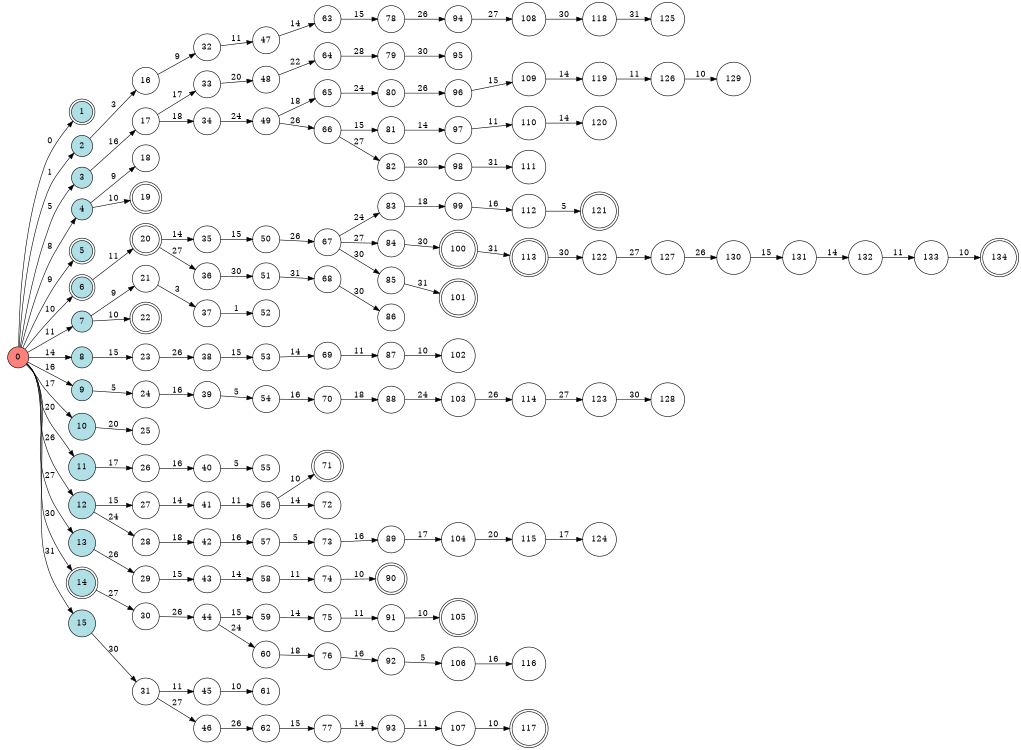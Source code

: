 digraph APTA {
__start0 [label="" shape="none"];

rankdir=LR;
size="8,5";

s0 [style="filled", color="black", fillcolor="#ff817b" shape="circle", label="0"];
s1 [style="rounded,filled", color="black", fillcolor="powderblue" shape="doublecircle", label="1"];
s2 [style="filled", color="black", fillcolor="powderblue" shape="circle", label="2"];
s3 [style="filled", color="black", fillcolor="powderblue" shape="circle", label="3"];
s4 [style="filled", color="black", fillcolor="powderblue" shape="circle", label="4"];
s5 [style="rounded,filled", color="black", fillcolor="powderblue" shape="doublecircle", label="5"];
s6 [style="rounded,filled", color="black", fillcolor="powderblue" shape="doublecircle", label="6"];
s7 [style="filled", color="black", fillcolor="powderblue" shape="circle", label="7"];
s8 [style="filled", color="black", fillcolor="powderblue" shape="circle", label="8"];
s9 [style="filled", color="black", fillcolor="powderblue" shape="circle", label="9"];
s10 [style="filled", color="black", fillcolor="powderblue" shape="circle", label="10"];
s11 [style="filled", color="black", fillcolor="powderblue" shape="circle", label="11"];
s12 [style="filled", color="black", fillcolor="powderblue" shape="circle", label="12"];
s13 [style="filled", color="black", fillcolor="powderblue" shape="circle", label="13"];
s14 [style="rounded,filled", color="black", fillcolor="powderblue" shape="doublecircle", label="14"];
s15 [style="filled", color="black", fillcolor="powderblue" shape="circle", label="15"];
s16 [style="filled", color="black", fillcolor="white" shape="circle", label="16"];
s17 [style="filled", color="black", fillcolor="white" shape="circle", label="17"];
s18 [style="filled", color="black", fillcolor="white" shape="circle", label="18"];
s19 [style="rounded,filled", color="black", fillcolor="white" shape="doublecircle", label="19"];
s20 [style="rounded,filled", color="black", fillcolor="white" shape="doublecircle", label="20"];
s21 [style="filled", color="black", fillcolor="white" shape="circle", label="21"];
s22 [style="rounded,filled", color="black", fillcolor="white" shape="doublecircle", label="22"];
s23 [style="filled", color="black", fillcolor="white" shape="circle", label="23"];
s24 [style="filled", color="black", fillcolor="white" shape="circle", label="24"];
s25 [style="filled", color="black", fillcolor="white" shape="circle", label="25"];
s26 [style="filled", color="black", fillcolor="white" shape="circle", label="26"];
s27 [style="filled", color="black", fillcolor="white" shape="circle", label="27"];
s28 [style="filled", color="black", fillcolor="white" shape="circle", label="28"];
s29 [style="filled", color="black", fillcolor="white" shape="circle", label="29"];
s30 [style="filled", color="black", fillcolor="white" shape="circle", label="30"];
s31 [style="filled", color="black", fillcolor="white" shape="circle", label="31"];
s32 [style="filled", color="black", fillcolor="white" shape="circle", label="32"];
s33 [style="filled", color="black", fillcolor="white" shape="circle", label="33"];
s34 [style="filled", color="black", fillcolor="white" shape="circle", label="34"];
s35 [style="filled", color="black", fillcolor="white" shape="circle", label="35"];
s36 [style="filled", color="black", fillcolor="white" shape="circle", label="36"];
s37 [style="filled", color="black", fillcolor="white" shape="circle", label="37"];
s38 [style="filled", color="black", fillcolor="white" shape="circle", label="38"];
s39 [style="filled", color="black", fillcolor="white" shape="circle", label="39"];
s40 [style="filled", color="black", fillcolor="white" shape="circle", label="40"];
s41 [style="filled", color="black", fillcolor="white" shape="circle", label="41"];
s42 [style="filled", color="black", fillcolor="white" shape="circle", label="42"];
s43 [style="filled", color="black", fillcolor="white" shape="circle", label="43"];
s44 [style="filled", color="black", fillcolor="white" shape="circle", label="44"];
s45 [style="filled", color="black", fillcolor="white" shape="circle", label="45"];
s46 [style="filled", color="black", fillcolor="white" shape="circle", label="46"];
s47 [style="filled", color="black", fillcolor="white" shape="circle", label="47"];
s48 [style="filled", color="black", fillcolor="white" shape="circle", label="48"];
s49 [style="filled", color="black", fillcolor="white" shape="circle", label="49"];
s50 [style="filled", color="black", fillcolor="white" shape="circle", label="50"];
s51 [style="filled", color="black", fillcolor="white" shape="circle", label="51"];
s52 [style="filled", color="black", fillcolor="white" shape="circle", label="52"];
s53 [style="filled", color="black", fillcolor="white" shape="circle", label="53"];
s54 [style="filled", color="black", fillcolor="white" shape="circle", label="54"];
s55 [style="filled", color="black", fillcolor="white" shape="circle", label="55"];
s56 [style="filled", color="black", fillcolor="white" shape="circle", label="56"];
s57 [style="filled", color="black", fillcolor="white" shape="circle", label="57"];
s58 [style="filled", color="black", fillcolor="white" shape="circle", label="58"];
s59 [style="filled", color="black", fillcolor="white" shape="circle", label="59"];
s60 [style="filled", color="black", fillcolor="white" shape="circle", label="60"];
s61 [style="filled", color="black", fillcolor="white" shape="circle", label="61"];
s62 [style="filled", color="black", fillcolor="white" shape="circle", label="62"];
s63 [style="filled", color="black", fillcolor="white" shape="circle", label="63"];
s64 [style="filled", color="black", fillcolor="white" shape="circle", label="64"];
s65 [style="filled", color="black", fillcolor="white" shape="circle", label="65"];
s66 [style="filled", color="black", fillcolor="white" shape="circle", label="66"];
s67 [style="filled", color="black", fillcolor="white" shape="circle", label="67"];
s68 [style="filled", color="black", fillcolor="white" shape="circle", label="68"];
s69 [style="filled", color="black", fillcolor="white" shape="circle", label="69"];
s70 [style="filled", color="black", fillcolor="white" shape="circle", label="70"];
s71 [style="rounded,filled", color="black", fillcolor="white" shape="doublecircle", label="71"];
s72 [style="filled", color="black", fillcolor="white" shape="circle", label="72"];
s73 [style="filled", color="black", fillcolor="white" shape="circle", label="73"];
s74 [style="filled", color="black", fillcolor="white" shape="circle", label="74"];
s75 [style="filled", color="black", fillcolor="white" shape="circle", label="75"];
s76 [style="filled", color="black", fillcolor="white" shape="circle", label="76"];
s77 [style="filled", color="black", fillcolor="white" shape="circle", label="77"];
s78 [style="filled", color="black", fillcolor="white" shape="circle", label="78"];
s79 [style="filled", color="black", fillcolor="white" shape="circle", label="79"];
s80 [style="filled", color="black", fillcolor="white" shape="circle", label="80"];
s81 [style="filled", color="black", fillcolor="white" shape="circle", label="81"];
s82 [style="filled", color="black", fillcolor="white" shape="circle", label="82"];
s83 [style="filled", color="black", fillcolor="white" shape="circle", label="83"];
s84 [style="filled", color="black", fillcolor="white" shape="circle", label="84"];
s85 [style="filled", color="black", fillcolor="white" shape="circle", label="85"];
s86 [style="filled", color="black", fillcolor="white" shape="circle", label="86"];
s87 [style="filled", color="black", fillcolor="white" shape="circle", label="87"];
s88 [style="filled", color="black", fillcolor="white" shape="circle", label="88"];
s89 [style="filled", color="black", fillcolor="white" shape="circle", label="89"];
s90 [style="rounded,filled", color="black", fillcolor="white" shape="doublecircle", label="90"];
s91 [style="filled", color="black", fillcolor="white" shape="circle", label="91"];
s92 [style="filled", color="black", fillcolor="white" shape="circle", label="92"];
s93 [style="filled", color="black", fillcolor="white" shape="circle", label="93"];
s94 [style="filled", color="black", fillcolor="white" shape="circle", label="94"];
s95 [style="filled", color="black", fillcolor="white" shape="circle", label="95"];
s96 [style="filled", color="black", fillcolor="white" shape="circle", label="96"];
s97 [style="filled", color="black", fillcolor="white" shape="circle", label="97"];
s98 [style="filled", color="black", fillcolor="white" shape="circle", label="98"];
s99 [style="filled", color="black", fillcolor="white" shape="circle", label="99"];
s100 [style="rounded,filled", color="black", fillcolor="white" shape="doublecircle", label="100"];
s101 [style="rounded,filled", color="black", fillcolor="white" shape="doublecircle", label="101"];
s102 [style="filled", color="black", fillcolor="white" shape="circle", label="102"];
s103 [style="filled", color="black", fillcolor="white" shape="circle", label="103"];
s104 [style="filled", color="black", fillcolor="white" shape="circle", label="104"];
s105 [style="rounded,filled", color="black", fillcolor="white" shape="doublecircle", label="105"];
s106 [style="filled", color="black", fillcolor="white" shape="circle", label="106"];
s107 [style="filled", color="black", fillcolor="white" shape="circle", label="107"];
s108 [style="filled", color="black", fillcolor="white" shape="circle", label="108"];
s109 [style="filled", color="black", fillcolor="white" shape="circle", label="109"];
s110 [style="filled", color="black", fillcolor="white" shape="circle", label="110"];
s111 [style="filled", color="black", fillcolor="white" shape="circle", label="111"];
s112 [style="filled", color="black", fillcolor="white" shape="circle", label="112"];
s113 [style="rounded,filled", color="black", fillcolor="white" shape="doublecircle", label="113"];
s114 [style="filled", color="black", fillcolor="white" shape="circle", label="114"];
s115 [style="filled", color="black", fillcolor="white" shape="circle", label="115"];
s116 [style="filled", color="black", fillcolor="white" shape="circle", label="116"];
s117 [style="rounded,filled", color="black", fillcolor="white" shape="doublecircle", label="117"];
s118 [style="filled", color="black", fillcolor="white" shape="circle", label="118"];
s119 [style="filled", color="black", fillcolor="white" shape="circle", label="119"];
s120 [style="filled", color="black", fillcolor="white" shape="circle", label="120"];
s121 [style="rounded,filled", color="black", fillcolor="white" shape="doublecircle", label="121"];
s122 [style="filled", color="black", fillcolor="white" shape="circle", label="122"];
s123 [style="filled", color="black", fillcolor="white" shape="circle", label="123"];
s124 [style="filled", color="black", fillcolor="white" shape="circle", label="124"];
s125 [style="filled", color="black", fillcolor="white" shape="circle", label="125"];
s126 [style="filled", color="black", fillcolor="white" shape="circle", label="126"];
s127 [style="filled", color="black", fillcolor="white" shape="circle", label="127"];
s128 [style="filled", color="black", fillcolor="white" shape="circle", label="128"];
s129 [style="filled", color="black", fillcolor="white" shape="circle", label="129"];
s130 [style="filled", color="black", fillcolor="white" shape="circle", label="130"];
s131 [style="filled", color="black", fillcolor="white" shape="circle", label="131"];
s132 [style="filled", color="black", fillcolor="white" shape="circle", label="132"];
s133 [style="filled", color="black", fillcolor="white" shape="circle", label="133"];
s134 [style="rounded,filled", color="black", fillcolor="white" shape="doublecircle", label="134"];
s0 -> s1 [label="0"];
s0 -> s2 [label="1"];
s0 -> s3 [label="5"];
s0 -> s4 [label="8"];
s0 -> s5 [label="9"];
s0 -> s6 [label="10"];
s0 -> s7 [label="11"];
s0 -> s8 [label="14"];
s0 -> s9 [label="16"];
s0 -> s10 [label="17"];
s0 -> s11 [label="20"];
s0 -> s12 [label="26"];
s0 -> s13 [label="27"];
s0 -> s14 [label="30"];
s0 -> s15 [label="31"];
s2 -> s16 [label="3"];
s3 -> s17 [label="16"];
s4 -> s18 [label="9"];
s4 -> s19 [label="10"];
s6 -> s20 [label="11"];
s7 -> s21 [label="9"];
s7 -> s22 [label="10"];
s8 -> s23 [label="15"];
s9 -> s24 [label="5"];
s10 -> s25 [label="20"];
s11 -> s26 [label="17"];
s12 -> s27 [label="15"];
s12 -> s28 [label="24"];
s13 -> s29 [label="26"];
s14 -> s30 [label="27"];
s15 -> s31 [label="30"];
s16 -> s32 [label="9"];
s17 -> s33 [label="17"];
s17 -> s34 [label="18"];
s20 -> s35 [label="14"];
s20 -> s36 [label="27"];
s21 -> s37 [label="3"];
s23 -> s38 [label="26"];
s24 -> s39 [label="16"];
s26 -> s40 [label="16"];
s27 -> s41 [label="14"];
s28 -> s42 [label="18"];
s29 -> s43 [label="15"];
s30 -> s44 [label="26"];
s31 -> s45 [label="11"];
s31 -> s46 [label="27"];
s32 -> s47 [label="11"];
s33 -> s48 [label="20"];
s34 -> s49 [label="24"];
s35 -> s50 [label="15"];
s36 -> s51 [label="30"];
s37 -> s52 [label="1"];
s38 -> s53 [label="15"];
s39 -> s54 [label="5"];
s40 -> s55 [label="5"];
s41 -> s56 [label="11"];
s42 -> s57 [label="16"];
s43 -> s58 [label="14"];
s44 -> s59 [label="15"];
s44 -> s60 [label="24"];
s45 -> s61 [label="10"];
s46 -> s62 [label="26"];
s47 -> s63 [label="14"];
s48 -> s64 [label="22"];
s49 -> s65 [label="18"];
s49 -> s66 [label="26"];
s50 -> s67 [label="26"];
s51 -> s68 [label="31"];
s53 -> s69 [label="14"];
s54 -> s70 [label="16"];
s56 -> s71 [label="10"];
s56 -> s72 [label="14"];
s57 -> s73 [label="5"];
s58 -> s74 [label="11"];
s59 -> s75 [label="14"];
s60 -> s76 [label="18"];
s62 -> s77 [label="15"];
s63 -> s78 [label="15"];
s64 -> s79 [label="28"];
s65 -> s80 [label="24"];
s66 -> s81 [label="15"];
s66 -> s82 [label="27"];
s67 -> s83 [label="24"];
s67 -> s84 [label="27"];
s67 -> s85 [label="30"];
s68 -> s86 [label="30"];
s69 -> s87 [label="11"];
s70 -> s88 [label="18"];
s73 -> s89 [label="16"];
s74 -> s90 [label="10"];
s75 -> s91 [label="11"];
s76 -> s92 [label="16"];
s77 -> s93 [label="14"];
s78 -> s94 [label="26"];
s79 -> s95 [label="30"];
s80 -> s96 [label="26"];
s81 -> s97 [label="14"];
s82 -> s98 [label="30"];
s83 -> s99 [label="18"];
s84 -> s100 [label="30"];
s85 -> s101 [label="31"];
s87 -> s102 [label="10"];
s88 -> s103 [label="24"];
s89 -> s104 [label="17"];
s91 -> s105 [label="10"];
s92 -> s106 [label="5"];
s93 -> s107 [label="11"];
s94 -> s108 [label="27"];
s96 -> s109 [label="15"];
s97 -> s110 [label="11"];
s98 -> s111 [label="31"];
s99 -> s112 [label="16"];
s100 -> s113 [label="31"];
s103 -> s114 [label="26"];
s104 -> s115 [label="20"];
s106 -> s116 [label="16"];
s107 -> s117 [label="10"];
s108 -> s118 [label="30"];
s109 -> s119 [label="14"];
s110 -> s120 [label="14"];
s112 -> s121 [label="5"];
s113 -> s122 [label="30"];
s114 -> s123 [label="27"];
s115 -> s124 [label="17"];
s118 -> s125 [label="31"];
s119 -> s126 [label="11"];
s122 -> s127 [label="27"];
s123 -> s128 [label="30"];
s126 -> s129 [label="10"];
s127 -> s130 [label="26"];
s130 -> s131 [label="15"];
s131 -> s132 [label="14"];
s132 -> s133 [label="11"];
s133 -> s134 [label="10"];

}